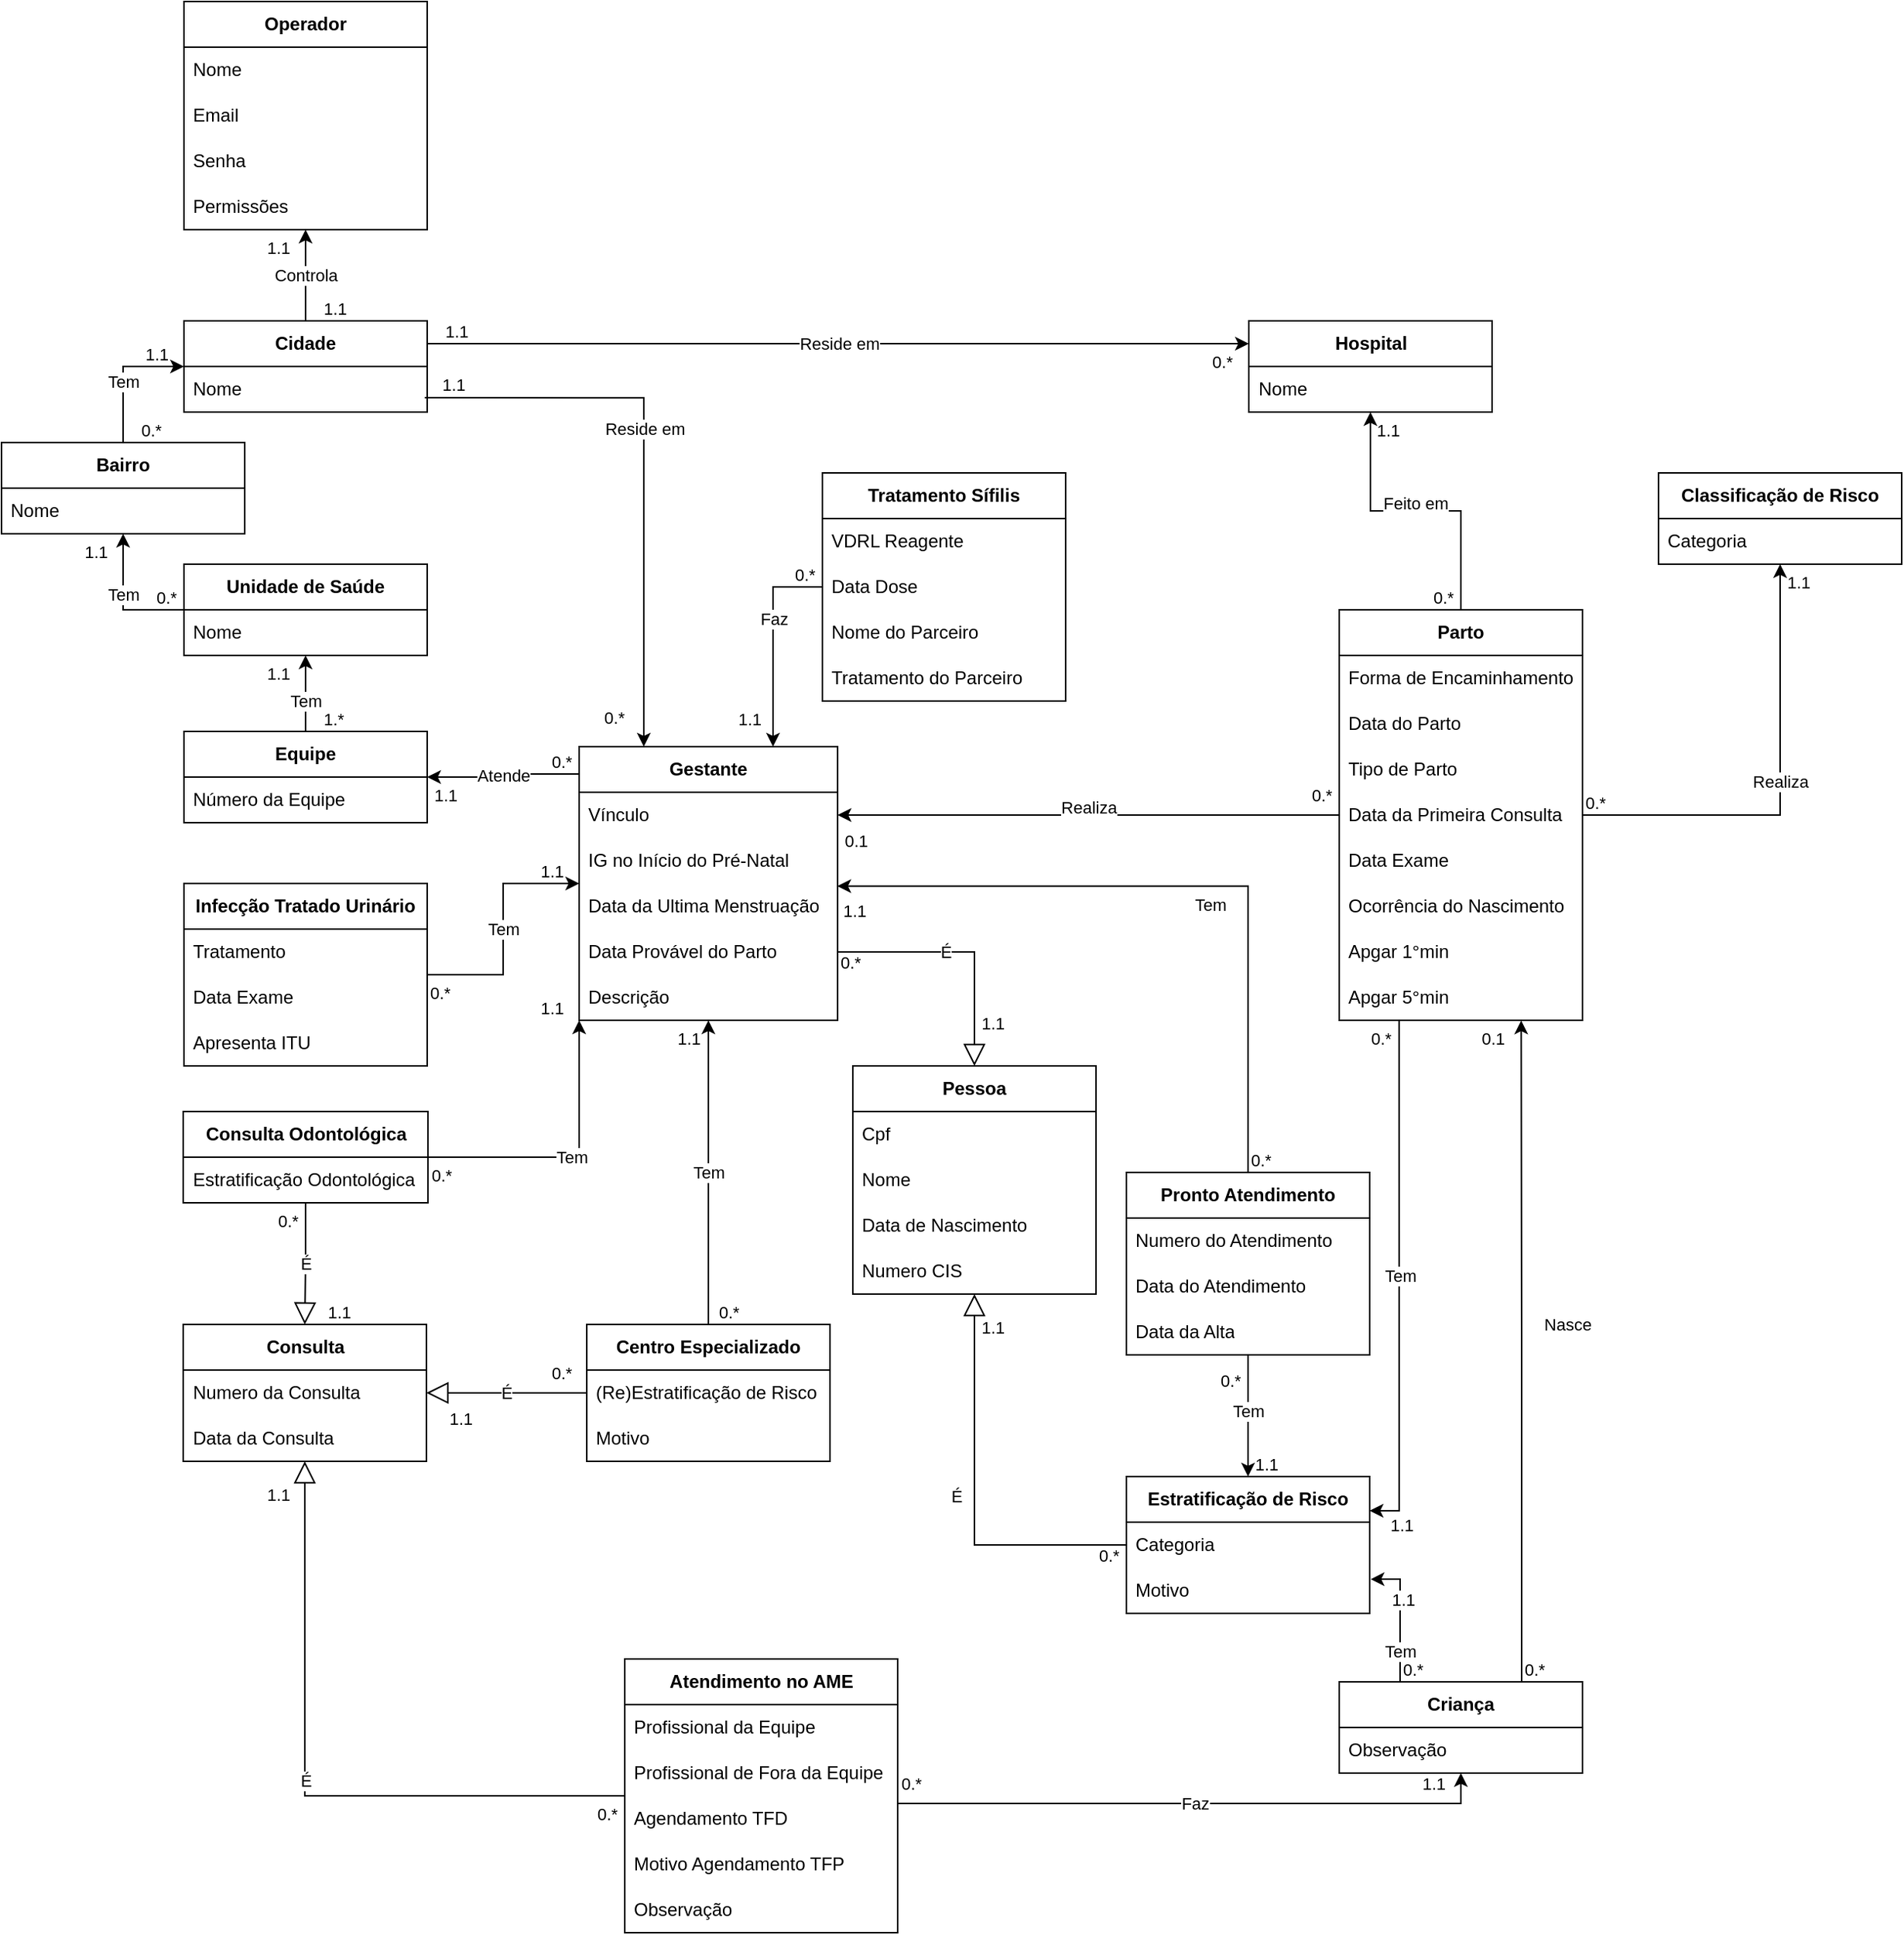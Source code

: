 <mxfile version="24.7.7">
  <diagram name="Page-1" id="a7904f86-f2b4-8e86-fa97-74104820619b">
    <mxGraphModel dx="1395" dy="624" grid="1" gridSize="10" guides="1" tooltips="1" connect="1" arrows="1" fold="1" page="1" pageScale="1" pageWidth="1100" pageHeight="850" background="none" math="0" shadow="0">
      <root>
        <mxCell id="0" />
        <mxCell id="1" parent="0" />
        <mxCell id="aXAF0FD7jm9cenvR7DQU-1" value="&lt;b&gt;Operador&lt;/b&gt;" style="swimlane;fontStyle=0;childLayout=stackLayout;horizontal=1;startSize=30;horizontalStack=0;resizeParent=1;resizeParentMax=0;resizeLast=0;collapsible=1;marginBottom=0;whiteSpace=wrap;html=1;" parent="1" vertex="1">
          <mxGeometry x="240" y="40" width="160" height="150" as="geometry" />
        </mxCell>
        <mxCell id="aXAF0FD7jm9cenvR7DQU-2" value="Nome" style="text;strokeColor=none;fillColor=none;align=left;verticalAlign=middle;spacingLeft=4;spacingRight=4;overflow=hidden;points=[[0,0.5],[1,0.5]];portConstraint=eastwest;rotatable=0;whiteSpace=wrap;html=1;" parent="aXAF0FD7jm9cenvR7DQU-1" vertex="1">
          <mxGeometry y="30" width="160" height="30" as="geometry" />
        </mxCell>
        <mxCell id="aXAF0FD7jm9cenvR7DQU-5" value="Email" style="text;strokeColor=none;fillColor=none;align=left;verticalAlign=middle;spacingLeft=4;spacingRight=4;overflow=hidden;points=[[0,0.5],[1,0.5]];portConstraint=eastwest;rotatable=0;whiteSpace=wrap;html=1;" parent="aXAF0FD7jm9cenvR7DQU-1" vertex="1">
          <mxGeometry y="60" width="160" height="30" as="geometry" />
        </mxCell>
        <mxCell id="aXAF0FD7jm9cenvR7DQU-3" value="Senha" style="text;strokeColor=none;fillColor=none;align=left;verticalAlign=middle;spacingLeft=4;spacingRight=4;overflow=hidden;points=[[0,0.5],[1,0.5]];portConstraint=eastwest;rotatable=0;whiteSpace=wrap;html=1;" parent="aXAF0FD7jm9cenvR7DQU-1" vertex="1">
          <mxGeometry y="90" width="160" height="30" as="geometry" />
        </mxCell>
        <mxCell id="aXAF0FD7jm9cenvR7DQU-4" value="Permissões" style="text;strokeColor=none;fillColor=none;align=left;verticalAlign=middle;spacingLeft=4;spacingRight=4;overflow=hidden;points=[[0,0.5],[1,0.5]];portConstraint=eastwest;rotatable=0;whiteSpace=wrap;html=1;" parent="aXAF0FD7jm9cenvR7DQU-1" vertex="1">
          <mxGeometry y="120" width="160" height="30" as="geometry" />
        </mxCell>
        <mxCell id="aXAF0FD7jm9cenvR7DQU-7" value="&lt;b&gt;Cidade&lt;br&gt;&lt;/b&gt;" style="swimlane;fontStyle=0;childLayout=stackLayout;horizontal=1;startSize=30;horizontalStack=0;resizeParent=1;resizeParentMax=0;resizeLast=0;collapsible=1;marginBottom=0;whiteSpace=wrap;html=1;" parent="1" vertex="1">
          <mxGeometry x="240" y="250" width="160" height="60" as="geometry" />
        </mxCell>
        <mxCell id="aXAF0FD7jm9cenvR7DQU-8" value="Nome" style="text;strokeColor=none;fillColor=none;align=left;verticalAlign=middle;spacingLeft=4;spacingRight=4;overflow=hidden;points=[[0,0.5],[1,0.5]];portConstraint=eastwest;rotatable=0;whiteSpace=wrap;html=1;" parent="aXAF0FD7jm9cenvR7DQU-7" vertex="1">
          <mxGeometry y="30" width="160" height="30" as="geometry" />
        </mxCell>
        <mxCell id="aXAF0FD7jm9cenvR7DQU-16" value="" style="endArrow=classic;html=1;rounded=0;" parent="1" source="aXAF0FD7jm9cenvR7DQU-7" target="aXAF0FD7jm9cenvR7DQU-1" edge="1">
          <mxGeometry relative="1" as="geometry">
            <mxPoint x="410" y="270" as="sourcePoint" />
            <mxPoint x="570" y="270" as="targetPoint" />
          </mxGeometry>
        </mxCell>
        <mxCell id="aXAF0FD7jm9cenvR7DQU-17" value="Controla" style="edgeLabel;resizable=0;html=1;;align=center;verticalAlign=middle;" parent="aXAF0FD7jm9cenvR7DQU-16" connectable="0" vertex="1">
          <mxGeometry relative="1" as="geometry" />
        </mxCell>
        <mxCell id="aXAF0FD7jm9cenvR7DQU-18" value="1.1" style="edgeLabel;resizable=0;html=1;;align=left;verticalAlign=bottom;" parent="aXAF0FD7jm9cenvR7DQU-16" connectable="0" vertex="1">
          <mxGeometry x="-1" relative="1" as="geometry">
            <mxPoint x="10" as="offset" />
          </mxGeometry>
        </mxCell>
        <mxCell id="aXAF0FD7jm9cenvR7DQU-19" value="1.1" style="edgeLabel;resizable=0;html=1;;align=right;verticalAlign=bottom;rotation=0;" parent="aXAF0FD7jm9cenvR7DQU-16" connectable="0" vertex="1">
          <mxGeometry x="1" relative="1" as="geometry">
            <mxPoint x="-10" y="20" as="offset" />
          </mxGeometry>
        </mxCell>
        <mxCell id="aXAF0FD7jm9cenvR7DQU-22" value="&lt;b&gt;Bairro&lt;/b&gt;" style="swimlane;fontStyle=0;childLayout=stackLayout;horizontal=1;startSize=30;horizontalStack=0;resizeParent=1;resizeParentMax=0;resizeLast=0;collapsible=1;marginBottom=0;whiteSpace=wrap;html=1;" parent="1" vertex="1">
          <mxGeometry x="120" y="330" width="160" height="60" as="geometry" />
        </mxCell>
        <mxCell id="aXAF0FD7jm9cenvR7DQU-23" value="Nome" style="text;strokeColor=none;fillColor=none;align=left;verticalAlign=middle;spacingLeft=4;spacingRight=4;overflow=hidden;points=[[0,0.5],[1,0.5]];portConstraint=eastwest;rotatable=0;whiteSpace=wrap;html=1;" parent="aXAF0FD7jm9cenvR7DQU-22" vertex="1">
          <mxGeometry y="30" width="160" height="30" as="geometry" />
        </mxCell>
        <mxCell id="aXAF0FD7jm9cenvR7DQU-26" value="" style="endArrow=classic;html=1;rounded=0;edgeStyle=orthogonalEdgeStyle;entryX=0;entryY=0.5;entryDx=0;entryDy=0;" parent="1" source="aXAF0FD7jm9cenvR7DQU-22" target="aXAF0FD7jm9cenvR7DQU-7" edge="1">
          <mxGeometry relative="1" as="geometry">
            <mxPoint x="100" y="270" as="sourcePoint" />
            <mxPoint x="100" y="210" as="targetPoint" />
          </mxGeometry>
        </mxCell>
        <mxCell id="aXAF0FD7jm9cenvR7DQU-27" value="Tem" style="edgeLabel;resizable=0;html=1;;align=center;verticalAlign=middle;" parent="aXAF0FD7jm9cenvR7DQU-26" connectable="0" vertex="1">
          <mxGeometry relative="1" as="geometry">
            <mxPoint y="5" as="offset" />
          </mxGeometry>
        </mxCell>
        <mxCell id="aXAF0FD7jm9cenvR7DQU-28" value="0.*" style="edgeLabel;resizable=0;html=1;;align=left;verticalAlign=bottom;" parent="aXAF0FD7jm9cenvR7DQU-26" connectable="0" vertex="1">
          <mxGeometry x="-1" relative="1" as="geometry">
            <mxPoint x="10" as="offset" />
          </mxGeometry>
        </mxCell>
        <mxCell id="aXAF0FD7jm9cenvR7DQU-29" value="1.1" style="edgeLabel;resizable=0;html=1;;align=right;verticalAlign=bottom;rotation=0;" parent="aXAF0FD7jm9cenvR7DQU-26" connectable="0" vertex="1">
          <mxGeometry x="1" relative="1" as="geometry">
            <mxPoint x="-10" as="offset" />
          </mxGeometry>
        </mxCell>
        <mxCell id="aXAF0FD7jm9cenvR7DQU-31" value="&lt;b&gt;Unidade de Saúde&lt;br&gt;&lt;/b&gt;" style="swimlane;fontStyle=0;childLayout=stackLayout;horizontal=1;startSize=30;horizontalStack=0;resizeParent=1;resizeParentMax=0;resizeLast=0;collapsible=1;marginBottom=0;whiteSpace=wrap;html=1;" parent="1" vertex="1">
          <mxGeometry x="240" y="410" width="160" height="60" as="geometry" />
        </mxCell>
        <mxCell id="aXAF0FD7jm9cenvR7DQU-32" value="Nome" style="text;strokeColor=none;fillColor=none;align=left;verticalAlign=middle;spacingLeft=4;spacingRight=4;overflow=hidden;points=[[0,0.5],[1,0.5]];portConstraint=eastwest;rotatable=0;whiteSpace=wrap;html=1;" parent="aXAF0FD7jm9cenvR7DQU-31" vertex="1">
          <mxGeometry y="30" width="160" height="30" as="geometry" />
        </mxCell>
        <mxCell id="aXAF0FD7jm9cenvR7DQU-39" value="" style="endArrow=classic;html=1;rounded=0;edgeStyle=orthogonalEdgeStyle;exitX=0;exitY=0.5;exitDx=0;exitDy=0;" parent="1" source="aXAF0FD7jm9cenvR7DQU-31" target="aXAF0FD7jm9cenvR7DQU-22" edge="1">
          <mxGeometry relative="1" as="geometry">
            <mxPoint x="210" y="340" as="sourcePoint" />
            <mxPoint x="250" y="290" as="targetPoint" />
          </mxGeometry>
        </mxCell>
        <mxCell id="aXAF0FD7jm9cenvR7DQU-40" value="Tem" style="edgeLabel;resizable=0;html=1;;align=center;verticalAlign=middle;" parent="aXAF0FD7jm9cenvR7DQU-39" connectable="0" vertex="1">
          <mxGeometry relative="1" as="geometry">
            <mxPoint y="-5" as="offset" />
          </mxGeometry>
        </mxCell>
        <mxCell id="aXAF0FD7jm9cenvR7DQU-41" value="0.*" style="edgeLabel;resizable=0;html=1;;align=left;verticalAlign=bottom;" parent="aXAF0FD7jm9cenvR7DQU-39" connectable="0" vertex="1">
          <mxGeometry x="-1" relative="1" as="geometry">
            <mxPoint x="-20" as="offset" />
          </mxGeometry>
        </mxCell>
        <mxCell id="aXAF0FD7jm9cenvR7DQU-42" value="1.1" style="edgeLabel;resizable=0;html=1;;align=right;verticalAlign=bottom;rotation=0;" parent="aXAF0FD7jm9cenvR7DQU-39" connectable="0" vertex="1">
          <mxGeometry x="1" relative="1" as="geometry">
            <mxPoint x="-10" y="20" as="offset" />
          </mxGeometry>
        </mxCell>
        <mxCell id="aXAF0FD7jm9cenvR7DQU-48" value="&lt;div&gt;&lt;b&gt;Equipe&lt;/b&gt;&lt;/div&gt;" style="swimlane;fontStyle=0;childLayout=stackLayout;horizontal=1;startSize=30;horizontalStack=0;resizeParent=1;resizeParentMax=0;resizeLast=0;collapsible=1;marginBottom=0;whiteSpace=wrap;html=1;" parent="1" vertex="1">
          <mxGeometry x="240" y="520" width="160" height="60" as="geometry" />
        </mxCell>
        <mxCell id="aXAF0FD7jm9cenvR7DQU-49" value="Número da Equipe" style="text;strokeColor=none;fillColor=none;align=left;verticalAlign=middle;spacingLeft=4;spacingRight=4;overflow=hidden;points=[[0,0.5],[1,0.5]];portConstraint=eastwest;rotatable=0;whiteSpace=wrap;html=1;" parent="aXAF0FD7jm9cenvR7DQU-48" vertex="1">
          <mxGeometry y="30" width="160" height="30" as="geometry" />
        </mxCell>
        <mxCell id="aXAF0FD7jm9cenvR7DQU-50" value="" style="endArrow=classic;html=1;rounded=0;edgeStyle=orthogonalEdgeStyle;" parent="1" source="aXAF0FD7jm9cenvR7DQU-48" target="aXAF0FD7jm9cenvR7DQU-31" edge="1">
          <mxGeometry relative="1" as="geometry">
            <mxPoint x="250" y="450" as="sourcePoint" />
            <mxPoint x="210" y="400" as="targetPoint" />
          </mxGeometry>
        </mxCell>
        <mxCell id="aXAF0FD7jm9cenvR7DQU-51" value="Tem" style="edgeLabel;resizable=0;html=1;;align=center;verticalAlign=middle;" parent="aXAF0FD7jm9cenvR7DQU-50" connectable="0" vertex="1">
          <mxGeometry relative="1" as="geometry">
            <mxPoint y="5" as="offset" />
          </mxGeometry>
        </mxCell>
        <mxCell id="aXAF0FD7jm9cenvR7DQU-52" value="1.*" style="edgeLabel;resizable=0;html=1;;align=left;verticalAlign=bottom;" parent="aXAF0FD7jm9cenvR7DQU-50" connectable="0" vertex="1">
          <mxGeometry x="-1" relative="1" as="geometry">
            <mxPoint x="10" as="offset" />
          </mxGeometry>
        </mxCell>
        <mxCell id="aXAF0FD7jm9cenvR7DQU-53" value="1.1" style="edgeLabel;resizable=0;html=1;;align=right;verticalAlign=bottom;rotation=0;" parent="aXAF0FD7jm9cenvR7DQU-50" connectable="0" vertex="1">
          <mxGeometry x="1" relative="1" as="geometry">
            <mxPoint x="-10" y="20" as="offset" />
          </mxGeometry>
        </mxCell>
        <mxCell id="aXAF0FD7jm9cenvR7DQU-55" value="&lt;b&gt;Hospital&lt;/b&gt;" style="swimlane;fontStyle=0;childLayout=stackLayout;horizontal=1;startSize=30;horizontalStack=0;resizeParent=1;resizeParentMax=0;resizeLast=0;collapsible=1;marginBottom=0;whiteSpace=wrap;html=1;" parent="1" vertex="1">
          <mxGeometry x="940.5" y="250" width="160" height="60" as="geometry" />
        </mxCell>
        <mxCell id="aXAF0FD7jm9cenvR7DQU-56" value="Nome" style="text;strokeColor=none;fillColor=none;align=left;verticalAlign=middle;spacingLeft=4;spacingRight=4;overflow=hidden;points=[[0,0.5],[1,0.5]];portConstraint=eastwest;rotatable=0;whiteSpace=wrap;html=1;" parent="aXAF0FD7jm9cenvR7DQU-55" vertex="1">
          <mxGeometry y="30" width="160" height="30" as="geometry" />
        </mxCell>
        <mxCell id="aXAF0FD7jm9cenvR7DQU-64" value="&lt;b&gt;Gestante&lt;br&gt;&lt;/b&gt;" style="swimlane;fontStyle=0;childLayout=stackLayout;horizontal=1;startSize=30;horizontalStack=0;resizeParent=1;resizeParentMax=0;resizeLast=0;collapsible=1;marginBottom=0;whiteSpace=wrap;html=1;" parent="1" vertex="1">
          <mxGeometry x="500" y="530" width="170" height="180" as="geometry" />
        </mxCell>
        <mxCell id="aXAF0FD7jm9cenvR7DQU-75" value="Vínculo" style="text;strokeColor=none;fillColor=none;align=left;verticalAlign=middle;spacingLeft=4;spacingRight=4;overflow=hidden;points=[[0,0.5],[1,0.5]];portConstraint=eastwest;rotatable=0;whiteSpace=wrap;html=1;" parent="aXAF0FD7jm9cenvR7DQU-64" vertex="1">
          <mxGeometry y="30" width="170" height="30" as="geometry" />
        </mxCell>
        <mxCell id="aXAF0FD7jm9cenvR7DQU-76" value="IG no Início do Pré-Natal" style="text;strokeColor=none;fillColor=none;align=left;verticalAlign=middle;spacingLeft=4;spacingRight=4;overflow=hidden;points=[[0,0.5],[1,0.5]];portConstraint=eastwest;rotatable=0;whiteSpace=wrap;html=1;" parent="aXAF0FD7jm9cenvR7DQU-64" vertex="1">
          <mxGeometry y="60" width="170" height="30" as="geometry" />
        </mxCell>
        <mxCell id="aXAF0FD7jm9cenvR7DQU-77" value="Data da Ultima Menstruação" style="text;strokeColor=none;fillColor=none;align=left;verticalAlign=middle;spacingLeft=4;spacingRight=4;overflow=hidden;points=[[0,0.5],[1,0.5]];portConstraint=eastwest;rotatable=0;whiteSpace=wrap;html=1;" parent="aXAF0FD7jm9cenvR7DQU-64" vertex="1">
          <mxGeometry y="90" width="170" height="30" as="geometry" />
        </mxCell>
        <mxCell id="aXAF0FD7jm9cenvR7DQU-78" value="Data Provável do Parto" style="text;strokeColor=none;fillColor=none;align=left;verticalAlign=middle;spacingLeft=4;spacingRight=4;overflow=hidden;points=[[0,0.5],[1,0.5]];portConstraint=eastwest;rotatable=0;whiteSpace=wrap;html=1;" parent="aXAF0FD7jm9cenvR7DQU-64" vertex="1">
          <mxGeometry y="120" width="170" height="30" as="geometry" />
        </mxCell>
        <mxCell id="aXAF0FD7jm9cenvR7DQU-80" value="Descrição" style="text;strokeColor=none;fillColor=none;align=left;verticalAlign=middle;spacingLeft=4;spacingRight=4;overflow=hidden;points=[[0,0.5],[1,0.5]];portConstraint=eastwest;rotatable=0;whiteSpace=wrap;html=1;" parent="aXAF0FD7jm9cenvR7DQU-64" vertex="1">
          <mxGeometry y="150" width="170" height="30" as="geometry" />
        </mxCell>
        <mxCell id="aXAF0FD7jm9cenvR7DQU-82" value="" style="endArrow=classic;html=1;rounded=0;edgeStyle=orthogonalEdgeStyle;exitX=0.001;exitY=0.1;exitDx=0;exitDy=0;exitPerimeter=0;" parent="1" source="aXAF0FD7jm9cenvR7DQU-64" target="aXAF0FD7jm9cenvR7DQU-48" edge="1">
          <mxGeometry relative="1" as="geometry">
            <mxPoint x="570.0" y="810" as="sourcePoint" />
            <mxPoint x="570.0" y="750" as="targetPoint" />
          </mxGeometry>
        </mxCell>
        <mxCell id="aXAF0FD7jm9cenvR7DQU-83" value="Atende" style="edgeLabel;resizable=0;html=1;;align=center;verticalAlign=middle;" parent="aXAF0FD7jm9cenvR7DQU-82" connectable="0" vertex="1">
          <mxGeometry relative="1" as="geometry" />
        </mxCell>
        <mxCell id="aXAF0FD7jm9cenvR7DQU-84" value="0.*" style="edgeLabel;resizable=0;html=1;;align=left;verticalAlign=bottom;" parent="aXAF0FD7jm9cenvR7DQU-82" connectable="0" vertex="1">
          <mxGeometry x="-1" relative="1" as="geometry">
            <mxPoint x="-20" as="offset" />
          </mxGeometry>
        </mxCell>
        <mxCell id="aXAF0FD7jm9cenvR7DQU-85" value="1.1" style="edgeLabel;resizable=0;html=1;;align=right;verticalAlign=bottom;rotation=0;" parent="aXAF0FD7jm9cenvR7DQU-82" connectable="0" vertex="1">
          <mxGeometry x="1" relative="1" as="geometry">
            <mxPoint x="20" y="20" as="offset" />
          </mxGeometry>
        </mxCell>
        <mxCell id="aXAF0FD7jm9cenvR7DQU-95" value="&lt;b&gt;Consulta Odontológica&lt;/b&gt;" style="swimlane;fontStyle=0;childLayout=stackLayout;horizontal=1;startSize=30;horizontalStack=0;resizeParent=1;resizeParentMax=0;resizeLast=0;collapsible=1;marginBottom=0;whiteSpace=wrap;html=1;" parent="1" vertex="1">
          <mxGeometry x="239.5" y="770" width="161" height="60" as="geometry" />
        </mxCell>
        <mxCell id="aXAF0FD7jm9cenvR7DQU-96" value="Estratificação Odontológica" style="text;strokeColor=none;fillColor=none;align=left;verticalAlign=middle;spacingLeft=4;spacingRight=4;overflow=hidden;points=[[0,0.5],[1,0.5]];portConstraint=eastwest;rotatable=0;whiteSpace=wrap;html=1;" parent="aXAF0FD7jm9cenvR7DQU-95" vertex="1">
          <mxGeometry y="30" width="161" height="30" as="geometry" />
        </mxCell>
        <mxCell id="aXAF0FD7jm9cenvR7DQU-98" value="&lt;b&gt;Infecção Tratado Urinário&lt;br&gt;&lt;/b&gt;" style="swimlane;fontStyle=0;childLayout=stackLayout;horizontal=1;startSize=30;horizontalStack=0;resizeParent=1;resizeParentMax=0;resizeLast=0;collapsible=1;marginBottom=0;whiteSpace=wrap;html=1;" parent="1" vertex="1">
          <mxGeometry x="240" y="620" width="160" height="120" as="geometry" />
        </mxCell>
        <mxCell id="aXAF0FD7jm9cenvR7DQU-99" value="Tratamento" style="text;strokeColor=none;fillColor=none;align=left;verticalAlign=middle;spacingLeft=4;spacingRight=4;overflow=hidden;points=[[0,0.5],[1,0.5]];portConstraint=eastwest;rotatable=0;whiteSpace=wrap;html=1;" parent="aXAF0FD7jm9cenvR7DQU-98" vertex="1">
          <mxGeometry y="30" width="160" height="30" as="geometry" />
        </mxCell>
        <mxCell id="aXAF0FD7jm9cenvR7DQU-100" value="Data Exame" style="text;strokeColor=none;fillColor=none;align=left;verticalAlign=middle;spacingLeft=4;spacingRight=4;overflow=hidden;points=[[0,0.5],[1,0.5]];portConstraint=eastwest;rotatable=0;whiteSpace=wrap;html=1;" parent="aXAF0FD7jm9cenvR7DQU-98" vertex="1">
          <mxGeometry y="60" width="160" height="30" as="geometry" />
        </mxCell>
        <mxCell id="aXAF0FD7jm9cenvR7DQU-101" value="Apresenta ITU" style="text;strokeColor=none;fillColor=none;align=left;verticalAlign=middle;spacingLeft=4;spacingRight=4;overflow=hidden;points=[[0,0.5],[1,0.5]];portConstraint=eastwest;rotatable=0;whiteSpace=wrap;html=1;" parent="aXAF0FD7jm9cenvR7DQU-98" vertex="1">
          <mxGeometry y="90" width="160" height="30" as="geometry" />
        </mxCell>
        <mxCell id="aXAF0FD7jm9cenvR7DQU-103" value="&lt;b&gt;Centro Especializado&lt;br&gt;&lt;/b&gt;" style="swimlane;fontStyle=0;childLayout=stackLayout;horizontal=1;startSize=30;horizontalStack=0;resizeParent=1;resizeParentMax=0;resizeLast=0;collapsible=1;marginBottom=0;whiteSpace=wrap;html=1;" parent="1" vertex="1">
          <mxGeometry x="505" y="910" width="160" height="90" as="geometry" />
        </mxCell>
        <mxCell id="aXAF0FD7jm9cenvR7DQU-104" value="(Re)Estratificação de Risco" style="text;strokeColor=none;fillColor=none;align=left;verticalAlign=middle;spacingLeft=4;spacingRight=4;overflow=hidden;points=[[0,0.5],[1,0.5]];portConstraint=eastwest;rotatable=0;whiteSpace=wrap;html=1;" parent="aXAF0FD7jm9cenvR7DQU-103" vertex="1">
          <mxGeometry y="30" width="160" height="30" as="geometry" />
        </mxCell>
        <mxCell id="aXAF0FD7jm9cenvR7DQU-105" value="Motivo" style="text;strokeColor=none;fillColor=none;align=left;verticalAlign=middle;spacingLeft=4;spacingRight=4;overflow=hidden;points=[[0,0.5],[1,0.5]];portConstraint=eastwest;rotatable=0;whiteSpace=wrap;html=1;" parent="aXAF0FD7jm9cenvR7DQU-103" vertex="1">
          <mxGeometry y="60" width="160" height="30" as="geometry" />
        </mxCell>
        <mxCell id="aXAF0FD7jm9cenvR7DQU-107" value="&lt;b&gt;Consulta&lt;br&gt;&lt;/b&gt;" style="swimlane;fontStyle=0;childLayout=stackLayout;horizontal=1;startSize=30;horizontalStack=0;resizeParent=1;resizeParentMax=0;resizeLast=0;collapsible=1;marginBottom=0;whiteSpace=wrap;html=1;" parent="1" vertex="1">
          <mxGeometry x="239.5" y="910" width="160" height="90" as="geometry" />
        </mxCell>
        <mxCell id="aXAF0FD7jm9cenvR7DQU-108" value="Numero da Consulta" style="text;strokeColor=none;fillColor=none;align=left;verticalAlign=middle;spacingLeft=4;spacingRight=4;overflow=hidden;points=[[0,0.5],[1,0.5]];portConstraint=eastwest;rotatable=0;whiteSpace=wrap;html=1;" parent="aXAF0FD7jm9cenvR7DQU-107" vertex="1">
          <mxGeometry y="30" width="160" height="30" as="geometry" />
        </mxCell>
        <mxCell id="aXAF0FD7jm9cenvR7DQU-109" value="Data da Consulta" style="text;strokeColor=none;fillColor=none;align=left;verticalAlign=middle;spacingLeft=4;spacingRight=4;overflow=hidden;points=[[0,0.5],[1,0.5]];portConstraint=eastwest;rotatable=0;whiteSpace=wrap;html=1;" parent="aXAF0FD7jm9cenvR7DQU-107" vertex="1">
          <mxGeometry y="60" width="160" height="30" as="geometry" />
        </mxCell>
        <mxCell id="aXAF0FD7jm9cenvR7DQU-110" value="&lt;b&gt;Atendimento no AME&lt;br&gt;&lt;/b&gt;" style="swimlane;fontStyle=0;childLayout=stackLayout;horizontal=1;startSize=30;horizontalStack=0;resizeParent=1;resizeParentMax=0;resizeLast=0;collapsible=1;marginBottom=0;whiteSpace=wrap;html=1;" parent="1" vertex="1">
          <mxGeometry x="530" y="1130" width="179.5" height="180" as="geometry" />
        </mxCell>
        <mxCell id="aXAF0FD7jm9cenvR7DQU-111" value="Profissional da Equipe" style="text;strokeColor=none;fillColor=none;align=left;verticalAlign=middle;spacingLeft=4;spacingRight=4;overflow=hidden;points=[[0,0.5],[1,0.5]];portConstraint=eastwest;rotatable=0;whiteSpace=wrap;html=1;" parent="aXAF0FD7jm9cenvR7DQU-110" vertex="1">
          <mxGeometry y="30" width="179.5" height="30" as="geometry" />
        </mxCell>
        <mxCell id="aXAF0FD7jm9cenvR7DQU-112" value="Profissional de Fora da Equipe" style="text;strokeColor=none;fillColor=none;align=left;verticalAlign=middle;spacingLeft=4;spacingRight=4;overflow=hidden;points=[[0,0.5],[1,0.5]];portConstraint=eastwest;rotatable=0;whiteSpace=wrap;html=1;" parent="aXAF0FD7jm9cenvR7DQU-110" vertex="1">
          <mxGeometry y="60" width="179.5" height="30" as="geometry" />
        </mxCell>
        <mxCell id="aXAF0FD7jm9cenvR7DQU-113" value="Agendamento TFD" style="text;strokeColor=none;fillColor=none;align=left;verticalAlign=middle;spacingLeft=4;spacingRight=4;overflow=hidden;points=[[0,0.5],[1,0.5]];portConstraint=eastwest;rotatable=0;whiteSpace=wrap;html=1;" parent="aXAF0FD7jm9cenvR7DQU-110" vertex="1">
          <mxGeometry y="90" width="179.5" height="30" as="geometry" />
        </mxCell>
        <mxCell id="aXAF0FD7jm9cenvR7DQU-115" value="Motivo Agendamento TFP" style="text;strokeColor=none;fillColor=none;align=left;verticalAlign=middle;spacingLeft=4;spacingRight=4;overflow=hidden;points=[[0,0.5],[1,0.5]];portConstraint=eastwest;rotatable=0;whiteSpace=wrap;html=1;" parent="aXAF0FD7jm9cenvR7DQU-110" vertex="1">
          <mxGeometry y="120" width="179.5" height="30" as="geometry" />
        </mxCell>
        <mxCell id="aXAF0FD7jm9cenvR7DQU-116" value="Observação" style="text;strokeColor=none;fillColor=none;align=left;verticalAlign=middle;spacingLeft=4;spacingRight=4;overflow=hidden;points=[[0,0.5],[1,0.5]];portConstraint=eastwest;rotatable=0;whiteSpace=wrap;html=1;" parent="aXAF0FD7jm9cenvR7DQU-110" vertex="1">
          <mxGeometry y="150" width="179.5" height="30" as="geometry" />
        </mxCell>
        <mxCell id="aXAF0FD7jm9cenvR7DQU-117" value="&lt;b&gt;Estratificação de Risco&lt;br&gt;&lt;/b&gt;" style="swimlane;fontStyle=0;childLayout=stackLayout;horizontal=1;startSize=30;horizontalStack=0;resizeParent=1;resizeParentMax=0;resizeLast=0;collapsible=1;marginBottom=0;whiteSpace=wrap;html=1;" parent="1" vertex="1">
          <mxGeometry x="860" y="1010" width="160" height="90" as="geometry" />
        </mxCell>
        <mxCell id="aXAF0FD7jm9cenvR7DQU-118" value="Categoria" style="text;strokeColor=none;fillColor=none;align=left;verticalAlign=middle;spacingLeft=4;spacingRight=4;overflow=hidden;points=[[0,0.5],[1,0.5]];portConstraint=eastwest;rotatable=0;whiteSpace=wrap;html=1;" parent="aXAF0FD7jm9cenvR7DQU-117" vertex="1">
          <mxGeometry y="30" width="160" height="30" as="geometry" />
        </mxCell>
        <mxCell id="aXAF0FD7jm9cenvR7DQU-119" value="Motivo" style="text;strokeColor=none;fillColor=none;align=left;verticalAlign=middle;spacingLeft=4;spacingRight=4;overflow=hidden;points=[[0,0.5],[1,0.5]];portConstraint=eastwest;rotatable=0;whiteSpace=wrap;html=1;" parent="aXAF0FD7jm9cenvR7DQU-117" vertex="1">
          <mxGeometry y="60" width="160" height="30" as="geometry" />
        </mxCell>
        <mxCell id="aXAF0FD7jm9cenvR7DQU-120" value="&lt;b&gt;Criança&lt;br&gt;&lt;/b&gt;" style="swimlane;fontStyle=0;childLayout=stackLayout;horizontal=1;startSize=30;horizontalStack=0;resizeParent=1;resizeParentMax=0;resizeLast=0;collapsible=1;marginBottom=0;whiteSpace=wrap;html=1;" parent="1" vertex="1">
          <mxGeometry x="1000" y="1145" width="160" height="60" as="geometry" />
        </mxCell>
        <mxCell id="aXAF0FD7jm9cenvR7DQU-124" value="Observação" style="text;strokeColor=none;fillColor=none;align=left;verticalAlign=middle;spacingLeft=4;spacingRight=4;overflow=hidden;points=[[0,0.5],[1,0.5]];portConstraint=eastwest;rotatable=0;whiteSpace=wrap;html=1;" parent="aXAF0FD7jm9cenvR7DQU-120" vertex="1">
          <mxGeometry y="30" width="160" height="30" as="geometry" />
        </mxCell>
        <mxCell id="aXAF0FD7jm9cenvR7DQU-126" value="&lt;b&gt;Pronto Atendimento&lt;br&gt;&lt;/b&gt;" style="swimlane;fontStyle=0;childLayout=stackLayout;horizontal=1;startSize=30;horizontalStack=0;resizeParent=1;resizeParentMax=0;resizeLast=0;collapsible=1;marginBottom=0;whiteSpace=wrap;html=1;" parent="1" vertex="1">
          <mxGeometry x="860" y="810" width="160" height="120" as="geometry" />
        </mxCell>
        <mxCell id="aXAF0FD7jm9cenvR7DQU-127" value="Numero do Atendimento" style="text;strokeColor=none;fillColor=none;align=left;verticalAlign=middle;spacingLeft=4;spacingRight=4;overflow=hidden;points=[[0,0.5],[1,0.5]];portConstraint=eastwest;rotatable=0;whiteSpace=wrap;html=1;" parent="aXAF0FD7jm9cenvR7DQU-126" vertex="1">
          <mxGeometry y="30" width="160" height="30" as="geometry" />
        </mxCell>
        <mxCell id="aXAF0FD7jm9cenvR7DQU-129" value="Data do Atendimento" style="text;strokeColor=none;fillColor=none;align=left;verticalAlign=middle;spacingLeft=4;spacingRight=4;overflow=hidden;points=[[0,0.5],[1,0.5]];portConstraint=eastwest;rotatable=0;whiteSpace=wrap;html=1;" parent="aXAF0FD7jm9cenvR7DQU-126" vertex="1">
          <mxGeometry y="60" width="160" height="30" as="geometry" />
        </mxCell>
        <mxCell id="aXAF0FD7jm9cenvR7DQU-130" value="&lt;div&gt;Data da Alta&lt;/div&gt;" style="text;strokeColor=none;fillColor=none;align=left;verticalAlign=middle;spacingLeft=4;spacingRight=4;overflow=hidden;points=[[0,0.5],[1,0.5]];portConstraint=eastwest;rotatable=0;whiteSpace=wrap;html=1;" parent="aXAF0FD7jm9cenvR7DQU-126" vertex="1">
          <mxGeometry y="90" width="160" height="30" as="geometry" />
        </mxCell>
        <mxCell id="aXAF0FD7jm9cenvR7DQU-131" value="&lt;b&gt;Parto&lt;br&gt;&lt;/b&gt;" style="swimlane;fontStyle=0;childLayout=stackLayout;horizontal=1;startSize=30;horizontalStack=0;resizeParent=1;resizeParentMax=0;resizeLast=0;collapsible=1;marginBottom=0;whiteSpace=wrap;html=1;" parent="1" vertex="1">
          <mxGeometry x="1000" y="440" width="160" height="270" as="geometry" />
        </mxCell>
        <mxCell id="aXAF0FD7jm9cenvR7DQU-132" value="Forma de Encaminhamento" style="text;strokeColor=none;fillColor=none;align=left;verticalAlign=middle;spacingLeft=4;spacingRight=4;overflow=hidden;points=[[0,0.5],[1,0.5]];portConstraint=eastwest;rotatable=0;whiteSpace=wrap;html=1;" parent="aXAF0FD7jm9cenvR7DQU-131" vertex="1">
          <mxGeometry y="30" width="160" height="30" as="geometry" />
        </mxCell>
        <mxCell id="aXAF0FD7jm9cenvR7DQU-133" value="Data do Parto" style="text;strokeColor=none;fillColor=none;align=left;verticalAlign=middle;spacingLeft=4;spacingRight=4;overflow=hidden;points=[[0,0.5],[1,0.5]];portConstraint=eastwest;rotatable=0;whiteSpace=wrap;html=1;" parent="aXAF0FD7jm9cenvR7DQU-131" vertex="1">
          <mxGeometry y="60" width="160" height="30" as="geometry" />
        </mxCell>
        <mxCell id="aXAF0FD7jm9cenvR7DQU-135" value="Tipo de Parto" style="text;strokeColor=none;fillColor=none;align=left;verticalAlign=middle;spacingLeft=4;spacingRight=4;overflow=hidden;points=[[0,0.5],[1,0.5]];portConstraint=eastwest;rotatable=0;whiteSpace=wrap;html=1;" parent="aXAF0FD7jm9cenvR7DQU-131" vertex="1">
          <mxGeometry y="90" width="160" height="30" as="geometry" />
        </mxCell>
        <mxCell id="aXAF0FD7jm9cenvR7DQU-136" value="Data da Primeira Consulta" style="text;strokeColor=none;fillColor=none;align=left;verticalAlign=middle;spacingLeft=4;spacingRight=4;overflow=hidden;points=[[0,0.5],[1,0.5]];portConstraint=eastwest;rotatable=0;whiteSpace=wrap;html=1;" parent="aXAF0FD7jm9cenvR7DQU-131" vertex="1">
          <mxGeometry y="120" width="160" height="30" as="geometry" />
        </mxCell>
        <mxCell id="aXAF0FD7jm9cenvR7DQU-137" value="Data Exame" style="text;strokeColor=none;fillColor=none;align=left;verticalAlign=middle;spacingLeft=4;spacingRight=4;overflow=hidden;points=[[0,0.5],[1,0.5]];portConstraint=eastwest;rotatable=0;whiteSpace=wrap;html=1;" parent="aXAF0FD7jm9cenvR7DQU-131" vertex="1">
          <mxGeometry y="150" width="160" height="30" as="geometry" />
        </mxCell>
        <mxCell id="aXAF0FD7jm9cenvR7DQU-139" value="Ocorrência do Nascimento" style="text;strokeColor=none;fillColor=none;align=left;verticalAlign=middle;spacingLeft=4;spacingRight=4;overflow=hidden;points=[[0,0.5],[1,0.5]];portConstraint=eastwest;rotatable=0;whiteSpace=wrap;html=1;" parent="aXAF0FD7jm9cenvR7DQU-131" vertex="1">
          <mxGeometry y="180" width="160" height="30" as="geometry" />
        </mxCell>
        <mxCell id="aXAF0FD7jm9cenvR7DQU-140" value="Apgar 1°min" style="text;strokeColor=none;fillColor=none;align=left;verticalAlign=middle;spacingLeft=4;spacingRight=4;overflow=hidden;points=[[0,0.5],[1,0.5]];portConstraint=eastwest;rotatable=0;whiteSpace=wrap;html=1;" parent="aXAF0FD7jm9cenvR7DQU-131" vertex="1">
          <mxGeometry y="210" width="160" height="30" as="geometry" />
        </mxCell>
        <mxCell id="aXAF0FD7jm9cenvR7DQU-141" value="Apgar 5°min" style="text;strokeColor=none;fillColor=none;align=left;verticalAlign=middle;spacingLeft=4;spacingRight=4;overflow=hidden;points=[[0,0.5],[1,0.5]];portConstraint=eastwest;rotatable=0;whiteSpace=wrap;html=1;" parent="aXAF0FD7jm9cenvR7DQU-131" vertex="1">
          <mxGeometry y="240" width="160" height="30" as="geometry" />
        </mxCell>
        <mxCell id="aXAF0FD7jm9cenvR7DQU-142" value="&lt;b&gt;Tratamento Sífilis&lt;br&gt;&lt;/b&gt;" style="swimlane;fontStyle=0;childLayout=stackLayout;horizontal=1;startSize=30;horizontalStack=0;resizeParent=1;resizeParentMax=0;resizeLast=0;collapsible=1;marginBottom=0;whiteSpace=wrap;html=1;" parent="1" vertex="1">
          <mxGeometry x="660" y="350" width="160" height="150" as="geometry" />
        </mxCell>
        <mxCell id="aXAF0FD7jm9cenvR7DQU-143" value="VDRL Reagente" style="text;strokeColor=none;fillColor=none;align=left;verticalAlign=middle;spacingLeft=4;spacingRight=4;overflow=hidden;points=[[0,0.5],[1,0.5]];portConstraint=eastwest;rotatable=0;whiteSpace=wrap;html=1;" parent="aXAF0FD7jm9cenvR7DQU-142" vertex="1">
          <mxGeometry y="30" width="160" height="30" as="geometry" />
        </mxCell>
        <mxCell id="aXAF0FD7jm9cenvR7DQU-144" value="Data Dose" style="text;strokeColor=none;fillColor=none;align=left;verticalAlign=middle;spacingLeft=4;spacingRight=4;overflow=hidden;points=[[0,0.5],[1,0.5]];portConstraint=eastwest;rotatable=0;whiteSpace=wrap;html=1;" parent="aXAF0FD7jm9cenvR7DQU-142" vertex="1">
          <mxGeometry y="60" width="160" height="30" as="geometry" />
        </mxCell>
        <mxCell id="aXAF0FD7jm9cenvR7DQU-149" value="Nome do Parceiro" style="text;strokeColor=none;fillColor=none;align=left;verticalAlign=middle;spacingLeft=4;spacingRight=4;overflow=hidden;points=[[0,0.5],[1,0.5]];portConstraint=eastwest;rotatable=0;whiteSpace=wrap;html=1;" parent="aXAF0FD7jm9cenvR7DQU-142" vertex="1">
          <mxGeometry y="90" width="160" height="30" as="geometry" />
        </mxCell>
        <mxCell id="aXAF0FD7jm9cenvR7DQU-150" value="Tratamento do Parceiro" style="text;strokeColor=none;fillColor=none;align=left;verticalAlign=middle;spacingLeft=4;spacingRight=4;overflow=hidden;points=[[0,0.5],[1,0.5]];portConstraint=eastwest;rotatable=0;whiteSpace=wrap;html=1;" parent="aXAF0FD7jm9cenvR7DQU-142" vertex="1">
          <mxGeometry y="120" width="160" height="30" as="geometry" />
        </mxCell>
        <mxCell id="aXAF0FD7jm9cenvR7DQU-151" value="&lt;b&gt;Classificação de Risco&lt;br&gt;&lt;/b&gt;" style="swimlane;fontStyle=0;childLayout=stackLayout;horizontal=1;startSize=30;horizontalStack=0;resizeParent=1;resizeParentMax=0;resizeLast=0;collapsible=1;marginBottom=0;whiteSpace=wrap;html=1;" parent="1" vertex="1">
          <mxGeometry x="1210" y="350" width="160" height="60" as="geometry" />
        </mxCell>
        <mxCell id="aXAF0FD7jm9cenvR7DQU-155" value="Categoria" style="text;strokeColor=none;fillColor=none;align=left;verticalAlign=middle;spacingLeft=4;spacingRight=4;overflow=hidden;points=[[0,0.5],[1,0.5]];portConstraint=eastwest;rotatable=0;whiteSpace=wrap;html=1;" parent="aXAF0FD7jm9cenvR7DQU-151" vertex="1">
          <mxGeometry y="30" width="160" height="30" as="geometry" />
        </mxCell>
        <mxCell id="aXAF0FD7jm9cenvR7DQU-167" value="" style="endArrow=classic;html=1;rounded=0;entryX=0.25;entryY=0;entryDx=0;entryDy=0;edgeStyle=orthogonalEdgeStyle;exitX=0.99;exitY=0.685;exitDx=0;exitDy=0;exitPerimeter=0;" parent="1" source="aXAF0FD7jm9cenvR7DQU-8" target="aXAF0FD7jm9cenvR7DQU-64" edge="1">
          <mxGeometry relative="1" as="geometry">
            <mxPoint x="410" y="290" as="sourcePoint" />
            <mxPoint x="650" y="290" as="targetPoint" />
          </mxGeometry>
        </mxCell>
        <mxCell id="aXAF0FD7jm9cenvR7DQU-168" value="Reside em" style="edgeLabel;resizable=0;html=1;;align=center;verticalAlign=middle;" parent="aXAF0FD7jm9cenvR7DQU-167" connectable="0" vertex="1">
          <mxGeometry relative="1" as="geometry">
            <mxPoint y="-23" as="offset" />
          </mxGeometry>
        </mxCell>
        <mxCell id="aXAF0FD7jm9cenvR7DQU-169" value="1.1" style="edgeLabel;resizable=0;html=1;;align=left;verticalAlign=bottom;" parent="aXAF0FD7jm9cenvR7DQU-167" connectable="0" vertex="1">
          <mxGeometry x="-1" relative="1" as="geometry">
            <mxPoint x="10" as="offset" />
          </mxGeometry>
        </mxCell>
        <mxCell id="aXAF0FD7jm9cenvR7DQU-170" value="0.*" style="edgeLabel;resizable=0;html=1;;align=right;verticalAlign=bottom;rotation=0;" parent="aXAF0FD7jm9cenvR7DQU-167" connectable="0" vertex="1">
          <mxGeometry x="1" relative="1" as="geometry">
            <mxPoint x="-12" y="-10" as="offset" />
          </mxGeometry>
        </mxCell>
        <mxCell id="aXAF0FD7jm9cenvR7DQU-173" value="" style="endArrow=classic;html=1;rounded=0;entryX=0;entryY=0.25;entryDx=0;entryDy=0;edgeStyle=orthogonalEdgeStyle;exitX=1;exitY=0.25;exitDx=0;exitDy=0;" parent="1" source="aXAF0FD7jm9cenvR7DQU-7" target="aXAF0FD7jm9cenvR7DQU-55" edge="1">
          <mxGeometry relative="1" as="geometry">
            <mxPoint x="408" y="311" as="sourcePoint" />
            <mxPoint x="553" y="540" as="targetPoint" />
          </mxGeometry>
        </mxCell>
        <mxCell id="aXAF0FD7jm9cenvR7DQU-174" value="Reside em" style="edgeLabel;resizable=0;html=1;;align=center;verticalAlign=middle;" parent="aXAF0FD7jm9cenvR7DQU-173" connectable="0" vertex="1">
          <mxGeometry relative="1" as="geometry" />
        </mxCell>
        <mxCell id="aXAF0FD7jm9cenvR7DQU-175" value="1.1" style="edgeLabel;resizable=0;html=1;;align=left;verticalAlign=bottom;" parent="aXAF0FD7jm9cenvR7DQU-173" connectable="0" vertex="1">
          <mxGeometry x="-1" relative="1" as="geometry">
            <mxPoint x="10" as="offset" />
          </mxGeometry>
        </mxCell>
        <mxCell id="aXAF0FD7jm9cenvR7DQU-176" value="0.*" style="edgeLabel;resizable=0;html=1;;align=right;verticalAlign=bottom;rotation=0;" parent="aXAF0FD7jm9cenvR7DQU-173" connectable="0" vertex="1">
          <mxGeometry x="1" relative="1" as="geometry">
            <mxPoint x="-10" y="20" as="offset" />
          </mxGeometry>
        </mxCell>
        <mxCell id="aXAF0FD7jm9cenvR7DQU-178" value="" style="endArrow=classic;html=1;rounded=0;entryX=0.75;entryY=0;entryDx=0;entryDy=0;edgeStyle=orthogonalEdgeStyle;exitX=0;exitY=0.5;exitDx=0;exitDy=0;" parent="1" source="aXAF0FD7jm9cenvR7DQU-144" target="aXAF0FD7jm9cenvR7DQU-64" edge="1">
          <mxGeometry relative="1" as="geometry">
            <mxPoint x="408" y="311" as="sourcePoint" />
            <mxPoint x="553" y="540" as="targetPoint" />
            <Array as="points">
              <mxPoint x="627" y="425" />
            </Array>
          </mxGeometry>
        </mxCell>
        <mxCell id="aXAF0FD7jm9cenvR7DQU-179" value="Faz" style="edgeLabel;resizable=0;html=1;;align=center;verticalAlign=middle;" parent="aXAF0FD7jm9cenvR7DQU-178" connectable="0" vertex="1">
          <mxGeometry relative="1" as="geometry">
            <mxPoint y="-16" as="offset" />
          </mxGeometry>
        </mxCell>
        <mxCell id="aXAF0FD7jm9cenvR7DQU-180" value="0.*" style="edgeLabel;resizable=0;html=1;;align=left;verticalAlign=bottom;" parent="aXAF0FD7jm9cenvR7DQU-178" connectable="0" vertex="1">
          <mxGeometry x="-1" relative="1" as="geometry">
            <mxPoint x="-20" as="offset" />
          </mxGeometry>
        </mxCell>
        <mxCell id="aXAF0FD7jm9cenvR7DQU-181" value="1.1" style="edgeLabel;resizable=0;html=1;;align=right;verticalAlign=bottom;rotation=0;" parent="aXAF0FD7jm9cenvR7DQU-178" connectable="0" vertex="1">
          <mxGeometry x="1" relative="1" as="geometry">
            <mxPoint x="-7" y="-10" as="offset" />
          </mxGeometry>
        </mxCell>
        <mxCell id="aXAF0FD7jm9cenvR7DQU-187" value="" style="endArrow=classic;html=1;rounded=0;entryX=1;entryY=0.5;entryDx=0;entryDy=0;edgeStyle=orthogonalEdgeStyle;" parent="1" source="aXAF0FD7jm9cenvR7DQU-131" target="aXAF0FD7jm9cenvR7DQU-75" edge="1">
          <mxGeometry relative="1" as="geometry">
            <mxPoint x="720" y="566" as="sourcePoint" />
            <mxPoint x="670" y="575" as="targetPoint" />
          </mxGeometry>
        </mxCell>
        <mxCell id="aXAF0FD7jm9cenvR7DQU-188" value="Realiza" style="edgeLabel;resizable=0;html=1;;align=center;verticalAlign=middle;" parent="aXAF0FD7jm9cenvR7DQU-187" connectable="0" vertex="1">
          <mxGeometry relative="1" as="geometry">
            <mxPoint y="-5" as="offset" />
          </mxGeometry>
        </mxCell>
        <mxCell id="aXAF0FD7jm9cenvR7DQU-189" value="0.*" style="edgeLabel;resizable=0;html=1;;align=left;verticalAlign=bottom;" parent="aXAF0FD7jm9cenvR7DQU-187" connectable="0" vertex="1">
          <mxGeometry x="-1" relative="1" as="geometry">
            <mxPoint x="-20" y="-5" as="offset" />
          </mxGeometry>
        </mxCell>
        <mxCell id="aXAF0FD7jm9cenvR7DQU-190" value="0.1" style="edgeLabel;resizable=0;html=1;;align=right;verticalAlign=bottom;rotation=0;" parent="aXAF0FD7jm9cenvR7DQU-187" connectable="0" vertex="1">
          <mxGeometry x="1" relative="1" as="geometry">
            <mxPoint x="20" y="25" as="offset" />
          </mxGeometry>
        </mxCell>
        <mxCell id="aXAF0FD7jm9cenvR7DQU-193" value="" style="endArrow=classic;html=1;rounded=0;edgeStyle=orthogonalEdgeStyle;" parent="1" source="aXAF0FD7jm9cenvR7DQU-136" target="aXAF0FD7jm9cenvR7DQU-151" edge="1">
          <mxGeometry relative="1" as="geometry">
            <mxPoint x="860" y="615" as="sourcePoint" />
            <mxPoint x="680" y="615" as="targetPoint" />
          </mxGeometry>
        </mxCell>
        <mxCell id="aXAF0FD7jm9cenvR7DQU-194" value="Realiza" style="edgeLabel;resizable=0;html=1;;align=center;verticalAlign=middle;" parent="aXAF0FD7jm9cenvR7DQU-193" connectable="0" vertex="1">
          <mxGeometry relative="1" as="geometry">
            <mxPoint y="-5" as="offset" />
          </mxGeometry>
        </mxCell>
        <mxCell id="aXAF0FD7jm9cenvR7DQU-195" value="0.*" style="edgeLabel;resizable=0;html=1;;align=left;verticalAlign=bottom;" parent="aXAF0FD7jm9cenvR7DQU-193" connectable="0" vertex="1">
          <mxGeometry x="-1" relative="1" as="geometry">
            <mxPoint as="offset" />
          </mxGeometry>
        </mxCell>
        <mxCell id="aXAF0FD7jm9cenvR7DQU-196" value="1.1" style="edgeLabel;resizable=0;html=1;;align=right;verticalAlign=bottom;rotation=0;" parent="aXAF0FD7jm9cenvR7DQU-193" connectable="0" vertex="1">
          <mxGeometry x="1" relative="1" as="geometry">
            <mxPoint x="20" y="20" as="offset" />
          </mxGeometry>
        </mxCell>
        <mxCell id="aXAF0FD7jm9cenvR7DQU-198" value="" style="endArrow=classic;html=1;rounded=0;entryX=0.999;entryY=0.057;entryDx=0;entryDy=0;edgeStyle=orthogonalEdgeStyle;entryPerimeter=0;" parent="1" source="aXAF0FD7jm9cenvR7DQU-126" target="aXAF0FD7jm9cenvR7DQU-77" edge="1">
          <mxGeometry relative="1" as="geometry">
            <mxPoint x="860" y="790" as="sourcePoint" />
            <mxPoint x="680" y="790" as="targetPoint" />
          </mxGeometry>
        </mxCell>
        <mxCell id="aXAF0FD7jm9cenvR7DQU-199" value="Tem" style="edgeLabel;resizable=0;html=1;;align=center;verticalAlign=middle;" parent="aXAF0FD7jm9cenvR7DQU-198" connectable="0" vertex="1">
          <mxGeometry relative="1" as="geometry">
            <mxPoint x="15" y="12" as="offset" />
          </mxGeometry>
        </mxCell>
        <mxCell id="aXAF0FD7jm9cenvR7DQU-200" value="0.*" style="edgeLabel;resizable=0;html=1;;align=left;verticalAlign=bottom;" parent="aXAF0FD7jm9cenvR7DQU-198" connectable="0" vertex="1">
          <mxGeometry x="-1" relative="1" as="geometry">
            <mxPoint as="offset" />
          </mxGeometry>
        </mxCell>
        <mxCell id="aXAF0FD7jm9cenvR7DQU-201" value="1.1" style="edgeLabel;resizable=0;html=1;;align=right;verticalAlign=bottom;rotation=0;" parent="aXAF0FD7jm9cenvR7DQU-198" connectable="0" vertex="1">
          <mxGeometry x="1" relative="1" as="geometry">
            <mxPoint x="20" y="25" as="offset" />
          </mxGeometry>
        </mxCell>
        <mxCell id="aXAF0FD7jm9cenvR7DQU-204" value="" style="endArrow=classic;html=1;rounded=0;entryX=0.5;entryY=0;entryDx=0;entryDy=0;edgeStyle=orthogonalEdgeStyle;" parent="1" source="aXAF0FD7jm9cenvR7DQU-126" target="aXAF0FD7jm9cenvR7DQU-117" edge="1">
          <mxGeometry relative="1" as="geometry">
            <mxPoint x="900.5" y="820" as="sourcePoint" />
            <mxPoint x="800.5" y="750" as="targetPoint" />
          </mxGeometry>
        </mxCell>
        <mxCell id="aXAF0FD7jm9cenvR7DQU-205" value="Tem" style="edgeLabel;resizable=0;html=1;;align=center;verticalAlign=middle;" parent="aXAF0FD7jm9cenvR7DQU-204" connectable="0" vertex="1">
          <mxGeometry relative="1" as="geometry">
            <mxPoint y="-3" as="offset" />
          </mxGeometry>
        </mxCell>
        <mxCell id="aXAF0FD7jm9cenvR7DQU-206" value="0.*" style="edgeLabel;resizable=0;html=1;;align=left;verticalAlign=bottom;" parent="aXAF0FD7jm9cenvR7DQU-204" connectable="0" vertex="1">
          <mxGeometry x="-1" relative="1" as="geometry">
            <mxPoint x="-20" y="25" as="offset" />
          </mxGeometry>
        </mxCell>
        <mxCell id="aXAF0FD7jm9cenvR7DQU-207" value="1.1" style="edgeLabel;resizable=0;html=1;;align=right;verticalAlign=bottom;rotation=0;" parent="aXAF0FD7jm9cenvR7DQU-204" connectable="0" vertex="1">
          <mxGeometry x="1" relative="1" as="geometry">
            <mxPoint x="20" as="offset" />
          </mxGeometry>
        </mxCell>
        <mxCell id="aXAF0FD7jm9cenvR7DQU-213" value="" style="endArrow=classic;html=1;rounded=0;entryX=1;entryY=0.25;entryDx=0;entryDy=0;edgeStyle=orthogonalEdgeStyle;exitX=0.246;exitY=1.003;exitDx=0;exitDy=0;exitPerimeter=0;" parent="1" source="aXAF0FD7jm9cenvR7DQU-141" target="aXAF0FD7jm9cenvR7DQU-117" edge="1">
          <mxGeometry relative="1" as="geometry">
            <mxPoint x="870.5" y="955" as="sourcePoint" />
            <mxPoint x="870.5" y="1030" as="targetPoint" />
          </mxGeometry>
        </mxCell>
        <mxCell id="aXAF0FD7jm9cenvR7DQU-214" value="Tem" style="edgeLabel;resizable=0;html=1;;align=center;verticalAlign=middle;" parent="aXAF0FD7jm9cenvR7DQU-213" connectable="0" vertex="1">
          <mxGeometry relative="1" as="geometry">
            <mxPoint y="-3" as="offset" />
          </mxGeometry>
        </mxCell>
        <mxCell id="aXAF0FD7jm9cenvR7DQU-215" value="0.*" style="edgeLabel;resizable=0;html=1;;align=left;verticalAlign=bottom;" parent="aXAF0FD7jm9cenvR7DQU-213" connectable="0" vertex="1">
          <mxGeometry x="-1" relative="1" as="geometry">
            <mxPoint x="-20" y="20" as="offset" />
          </mxGeometry>
        </mxCell>
        <mxCell id="aXAF0FD7jm9cenvR7DQU-216" value="1.1" style="edgeLabel;resizable=0;html=1;;align=right;verticalAlign=bottom;rotation=0;" parent="aXAF0FD7jm9cenvR7DQU-213" connectable="0" vertex="1">
          <mxGeometry x="1" relative="1" as="geometry">
            <mxPoint x="30" y="18" as="offset" />
          </mxGeometry>
        </mxCell>
        <mxCell id="aXAF0FD7jm9cenvR7DQU-217" value="" style="endArrow=classic;html=1;rounded=0;edgeStyle=orthogonalEdgeStyle;exitX=0.75;exitY=0;exitDx=0;exitDy=0;entryX=0.748;entryY=1.003;entryDx=0;entryDy=0;entryPerimeter=0;" parent="1" source="aXAF0FD7jm9cenvR7DQU-120" target="aXAF0FD7jm9cenvR7DQU-141" edge="1">
          <mxGeometry relative="1" as="geometry">
            <mxPoint x="1047.5" y="1090" as="sourcePoint" />
            <mxPoint x="1003.5" y="750" as="targetPoint" />
          </mxGeometry>
        </mxCell>
        <mxCell id="aXAF0FD7jm9cenvR7DQU-218" value="Nasce" style="edgeLabel;resizable=0;html=1;;align=center;verticalAlign=middle;" parent="aXAF0FD7jm9cenvR7DQU-217" connectable="0" vertex="1">
          <mxGeometry relative="1" as="geometry">
            <mxPoint x="30" y="-18" as="offset" />
          </mxGeometry>
        </mxCell>
        <mxCell id="aXAF0FD7jm9cenvR7DQU-219" value="0.*" style="edgeLabel;resizable=0;html=1;;align=left;verticalAlign=bottom;" parent="aXAF0FD7jm9cenvR7DQU-217" connectable="0" vertex="1">
          <mxGeometry x="-1" relative="1" as="geometry">
            <mxPoint as="offset" />
          </mxGeometry>
        </mxCell>
        <mxCell id="aXAF0FD7jm9cenvR7DQU-220" value="0.1" style="edgeLabel;resizable=0;html=1;;align=right;verticalAlign=bottom;rotation=0;" parent="aXAF0FD7jm9cenvR7DQU-217" connectable="0" vertex="1">
          <mxGeometry x="1" relative="1" as="geometry">
            <mxPoint x="-10" y="20" as="offset" />
          </mxGeometry>
        </mxCell>
        <mxCell id="aXAF0FD7jm9cenvR7DQU-221" value="" style="endArrow=classic;html=1;rounded=0;edgeStyle=orthogonalEdgeStyle;exitX=0.25;exitY=0;exitDx=0;exitDy=0;entryX=1.004;entryY=0.251;entryDx=0;entryDy=0;entryPerimeter=0;" parent="1" source="aXAF0FD7jm9cenvR7DQU-120" target="aXAF0FD7jm9cenvR7DQU-119" edge="1">
          <mxGeometry relative="1" as="geometry">
            <mxPoint x="1070.5" y="1210" as="sourcePoint" />
            <mxPoint x="990.5" y="1050" as="targetPoint" />
          </mxGeometry>
        </mxCell>
        <mxCell id="aXAF0FD7jm9cenvR7DQU-222" value="Tem" style="edgeLabel;resizable=0;html=1;;align=center;verticalAlign=middle;" parent="aXAF0FD7jm9cenvR7DQU-221" connectable="0" vertex="1">
          <mxGeometry relative="1" as="geometry">
            <mxPoint y="23" as="offset" />
          </mxGeometry>
        </mxCell>
        <mxCell id="aXAF0FD7jm9cenvR7DQU-223" value="0.*" style="edgeLabel;resizable=0;html=1;;align=left;verticalAlign=bottom;" parent="aXAF0FD7jm9cenvR7DQU-221" connectable="0" vertex="1">
          <mxGeometry x="-1" relative="1" as="geometry">
            <mxPoint as="offset" />
          </mxGeometry>
        </mxCell>
        <mxCell id="aXAF0FD7jm9cenvR7DQU-224" value="1.1" style="edgeLabel;resizable=0;html=1;;align=right;verticalAlign=bottom;rotation=0;" parent="aXAF0FD7jm9cenvR7DQU-221" connectable="0" vertex="1">
          <mxGeometry x="1" relative="1" as="geometry">
            <mxPoint x="30" y="22" as="offset" />
          </mxGeometry>
        </mxCell>
        <mxCell id="aXAF0FD7jm9cenvR7DQU-225" value="" style="endArrow=classic;html=1;rounded=0;edgeStyle=orthogonalEdgeStyle;" parent="1" source="aXAF0FD7jm9cenvR7DQU-98" target="aXAF0FD7jm9cenvR7DQU-64" edge="1">
          <mxGeometry relative="1" as="geometry">
            <mxPoint x="508" y="573" as="sourcePoint" />
            <mxPoint x="410" y="570" as="targetPoint" />
          </mxGeometry>
        </mxCell>
        <mxCell id="aXAF0FD7jm9cenvR7DQU-226" value="Tem" style="edgeLabel;resizable=0;html=1;;align=center;verticalAlign=middle;" parent="aXAF0FD7jm9cenvR7DQU-225" connectable="0" vertex="1">
          <mxGeometry relative="1" as="geometry" />
        </mxCell>
        <mxCell id="aXAF0FD7jm9cenvR7DQU-227" value="0.*" style="edgeLabel;resizable=0;html=1;;align=left;verticalAlign=bottom;" parent="aXAF0FD7jm9cenvR7DQU-225" connectable="0" vertex="1">
          <mxGeometry x="-1" relative="1" as="geometry">
            <mxPoint y="20" as="offset" />
          </mxGeometry>
        </mxCell>
        <mxCell id="aXAF0FD7jm9cenvR7DQU-228" value="1.1" style="edgeLabel;resizable=0;html=1;;align=right;verticalAlign=bottom;rotation=0;" parent="aXAF0FD7jm9cenvR7DQU-225" connectable="0" vertex="1">
          <mxGeometry x="1" relative="1" as="geometry">
            <mxPoint x="-10" as="offset" />
          </mxGeometry>
        </mxCell>
        <mxCell id="aXAF0FD7jm9cenvR7DQU-229" value="" style="endArrow=classic;html=1;rounded=0;edgeStyle=orthogonalEdgeStyle;entryX=0;entryY=0.001;entryDx=0;entryDy=0;entryPerimeter=0;" parent="1" source="aXAF0FD7jm9cenvR7DQU-95" edge="1">
          <mxGeometry relative="1" as="geometry">
            <mxPoint x="410" y="690" as="sourcePoint" />
            <mxPoint x="500" y="710.03" as="targetPoint" />
            <Array as="points">
              <mxPoint x="480" y="800" />
              <mxPoint x="480" y="800" />
            </Array>
          </mxGeometry>
        </mxCell>
        <mxCell id="aXAF0FD7jm9cenvR7DQU-230" value="Tem" style="edgeLabel;resizable=0;html=1;;align=center;verticalAlign=middle;" parent="aXAF0FD7jm9cenvR7DQU-229" connectable="0" vertex="1">
          <mxGeometry relative="1" as="geometry" />
        </mxCell>
        <mxCell id="aXAF0FD7jm9cenvR7DQU-231" value="0.*" style="edgeLabel;resizable=0;html=1;;align=left;verticalAlign=bottom;" parent="aXAF0FD7jm9cenvR7DQU-229" connectable="0" vertex="1">
          <mxGeometry x="-1" relative="1" as="geometry">
            <mxPoint y="20" as="offset" />
          </mxGeometry>
        </mxCell>
        <mxCell id="aXAF0FD7jm9cenvR7DQU-232" value="1.1" style="edgeLabel;resizable=0;html=1;;align=right;verticalAlign=bottom;rotation=0;" parent="aXAF0FD7jm9cenvR7DQU-229" connectable="0" vertex="1">
          <mxGeometry x="1" relative="1" as="geometry">
            <mxPoint x="-10" as="offset" />
          </mxGeometry>
        </mxCell>
        <mxCell id="aXAF0FD7jm9cenvR7DQU-233" value="" style="endArrow=classic;html=1;rounded=0;edgeStyle=orthogonalEdgeStyle;" parent="1" source="aXAF0FD7jm9cenvR7DQU-110" target="aXAF0FD7jm9cenvR7DQU-120" edge="1">
          <mxGeometry relative="1" as="geometry">
            <mxPoint x="800" y="1225" as="sourcePoint" />
            <mxPoint x="519.5" y="865" as="targetPoint" />
            <Array as="points">
              <mxPoint x="1080" y="1225" />
            </Array>
          </mxGeometry>
        </mxCell>
        <mxCell id="aXAF0FD7jm9cenvR7DQU-234" value="Faz" style="edgeLabel;resizable=0;html=1;;align=center;verticalAlign=middle;" parent="aXAF0FD7jm9cenvR7DQU-233" connectable="0" vertex="1">
          <mxGeometry relative="1" as="geometry" />
        </mxCell>
        <mxCell id="aXAF0FD7jm9cenvR7DQU-235" value="0.*" style="edgeLabel;resizable=0;html=1;;align=left;verticalAlign=bottom;" parent="aXAF0FD7jm9cenvR7DQU-233" connectable="0" vertex="1">
          <mxGeometry x="-1" relative="1" as="geometry">
            <mxPoint y="-5" as="offset" />
          </mxGeometry>
        </mxCell>
        <mxCell id="aXAF0FD7jm9cenvR7DQU-236" value="1.1" style="edgeLabel;resizable=0;html=1;;align=right;verticalAlign=bottom;rotation=0;" parent="aXAF0FD7jm9cenvR7DQU-233" connectable="0" vertex="1">
          <mxGeometry x="1" relative="1" as="geometry">
            <mxPoint x="-10" y="15" as="offset" />
          </mxGeometry>
        </mxCell>
        <mxCell id="aXAF0FD7jm9cenvR7DQU-237" value="" style="endArrow=classic;html=1;rounded=0;edgeStyle=orthogonalEdgeStyle;" parent="1" source="aXAF0FD7jm9cenvR7DQU-103" target="aXAF0FD7jm9cenvR7DQU-64" edge="1">
          <mxGeometry relative="1" as="geometry">
            <mxPoint x="340" y="930" as="sourcePoint" />
            <mxPoint x="439" y="930" as="targetPoint" />
            <Array as="points" />
          </mxGeometry>
        </mxCell>
        <mxCell id="aXAF0FD7jm9cenvR7DQU-238" value="Tem" style="edgeLabel;resizable=0;html=1;;align=center;verticalAlign=middle;" parent="aXAF0FD7jm9cenvR7DQU-237" connectable="0" vertex="1">
          <mxGeometry relative="1" as="geometry" />
        </mxCell>
        <mxCell id="aXAF0FD7jm9cenvR7DQU-239" value="0.*" style="edgeLabel;resizable=0;html=1;;align=left;verticalAlign=bottom;" parent="aXAF0FD7jm9cenvR7DQU-237" connectable="0" vertex="1">
          <mxGeometry x="-1" relative="1" as="geometry">
            <mxPoint x="5" as="offset" />
          </mxGeometry>
        </mxCell>
        <mxCell id="aXAF0FD7jm9cenvR7DQU-240" value="1.1" style="edgeLabel;resizable=0;html=1;;align=right;verticalAlign=bottom;rotation=0;" parent="aXAF0FD7jm9cenvR7DQU-237" connectable="0" vertex="1">
          <mxGeometry x="1" relative="1" as="geometry">
            <mxPoint x="-5" y="20" as="offset" />
          </mxGeometry>
        </mxCell>
        <mxCell id="aXAF0FD7jm9cenvR7DQU-241" value="" style="endArrow=block;endFill=0;endSize=12;html=1;rounded=0;strokeColor=default;edgeStyle=orthogonalEdgeStyle;" parent="1" source="aXAF0FD7jm9cenvR7DQU-103" target="aXAF0FD7jm9cenvR7DQU-107" edge="1">
          <mxGeometry relative="1" as="geometry">
            <mxPoint x="210" y="1160" as="sourcePoint" />
            <mxPoint x="309" y="1160" as="targetPoint" />
          </mxGeometry>
        </mxCell>
        <mxCell id="aXAF0FD7jm9cenvR7DQU-242" value="É" style="edgeLabel;resizable=0;html=1;;align=center;verticalAlign=middle;" parent="aXAF0FD7jm9cenvR7DQU-241" connectable="0" vertex="1">
          <mxGeometry relative="1" as="geometry" />
        </mxCell>
        <mxCell id="aXAF0FD7jm9cenvR7DQU-243" value="0.*" style="edgeLabel;resizable=0;html=1;;align=left;verticalAlign=bottom;" parent="aXAF0FD7jm9cenvR7DQU-241" connectable="0" vertex="1">
          <mxGeometry x="-1" relative="1" as="geometry">
            <mxPoint x="-25" y="-5" as="offset" />
          </mxGeometry>
        </mxCell>
        <mxCell id="aXAF0FD7jm9cenvR7DQU-244" value="1.1" style="edgeLabel;resizable=0;html=1;;align=right;verticalAlign=bottom;rotation=0;" parent="aXAF0FD7jm9cenvR7DQU-241" connectable="0" vertex="1">
          <mxGeometry x="1" relative="1" as="geometry">
            <mxPoint x="31" y="25" as="offset" />
          </mxGeometry>
        </mxCell>
        <mxCell id="aXAF0FD7jm9cenvR7DQU-246" value="" style="endArrow=classic;html=1;rounded=0;edgeStyle=orthogonalEdgeStyle;" parent="1" source="aXAF0FD7jm9cenvR7DQU-131" target="aXAF0FD7jm9cenvR7DQU-55" edge="1">
          <mxGeometry relative="1" as="geometry">
            <mxPoint x="1020" y="615" as="sourcePoint" />
            <mxPoint x="1060" y="410" as="targetPoint" />
          </mxGeometry>
        </mxCell>
        <mxCell id="aXAF0FD7jm9cenvR7DQU-247" value="Feito em" style="edgeLabel;resizable=0;html=1;;align=center;verticalAlign=middle;" parent="aXAF0FD7jm9cenvR7DQU-246" connectable="0" vertex="1">
          <mxGeometry relative="1" as="geometry">
            <mxPoint y="-5" as="offset" />
          </mxGeometry>
        </mxCell>
        <mxCell id="aXAF0FD7jm9cenvR7DQU-248" value="0.*" style="edgeLabel;resizable=0;html=1;;align=left;verticalAlign=bottom;" parent="aXAF0FD7jm9cenvR7DQU-246" connectable="0" vertex="1">
          <mxGeometry x="-1" relative="1" as="geometry">
            <mxPoint x="-20" as="offset" />
          </mxGeometry>
        </mxCell>
        <mxCell id="aXAF0FD7jm9cenvR7DQU-249" value="1.1" style="edgeLabel;resizable=0;html=1;;align=right;verticalAlign=bottom;rotation=0;" parent="aXAF0FD7jm9cenvR7DQU-246" connectable="0" vertex="1">
          <mxGeometry x="1" relative="1" as="geometry">
            <mxPoint x="20" y="20" as="offset" />
          </mxGeometry>
        </mxCell>
        <mxCell id="aXAF0FD7jm9cenvR7DQU-253" value="" style="endArrow=block;endFill=0;endSize=12;html=1;rounded=0;strokeColor=default;edgeStyle=orthogonalEdgeStyle;" parent="1" source="aXAF0FD7jm9cenvR7DQU-95" target="aXAF0FD7jm9cenvR7DQU-107" edge="1">
          <mxGeometry relative="1" as="geometry">
            <mxPoint x="250" y="940" as="sourcePoint" />
            <mxPoint x="309" y="1250" as="targetPoint" />
          </mxGeometry>
        </mxCell>
        <mxCell id="aXAF0FD7jm9cenvR7DQU-254" value="É" style="edgeLabel;resizable=0;html=1;;align=center;verticalAlign=middle;" parent="aXAF0FD7jm9cenvR7DQU-253" connectable="0" vertex="1">
          <mxGeometry relative="1" as="geometry" />
        </mxCell>
        <mxCell id="aXAF0FD7jm9cenvR7DQU-255" value="0.*" style="edgeLabel;resizable=0;html=1;;align=left;verticalAlign=bottom;" parent="aXAF0FD7jm9cenvR7DQU-253" connectable="0" vertex="1">
          <mxGeometry x="-1" relative="1" as="geometry">
            <mxPoint x="-20" y="20" as="offset" />
          </mxGeometry>
        </mxCell>
        <mxCell id="aXAF0FD7jm9cenvR7DQU-256" value="1.1" style="edgeLabel;resizable=0;html=1;;align=right;verticalAlign=bottom;rotation=0;" parent="aXAF0FD7jm9cenvR7DQU-253" connectable="0" vertex="1">
          <mxGeometry x="1" relative="1" as="geometry">
            <mxPoint x="31" as="offset" />
          </mxGeometry>
        </mxCell>
        <mxCell id="aXAF0FD7jm9cenvR7DQU-257" value="" style="endArrow=block;endFill=0;endSize=12;html=1;rounded=0;strokeColor=default;edgeStyle=orthogonalEdgeStyle;" parent="1" source="aXAF0FD7jm9cenvR7DQU-110" target="aXAF0FD7jm9cenvR7DQU-107" edge="1">
          <mxGeometry relative="1" as="geometry">
            <mxPoint x="310" y="1150" as="sourcePoint" />
            <mxPoint x="409" y="1150" as="targetPoint" />
          </mxGeometry>
        </mxCell>
        <mxCell id="aXAF0FD7jm9cenvR7DQU-258" value="É" style="edgeLabel;resizable=0;html=1;;align=center;verticalAlign=middle;" parent="aXAF0FD7jm9cenvR7DQU-257" connectable="0" vertex="1">
          <mxGeometry relative="1" as="geometry">
            <mxPoint y="-5" as="offset" />
          </mxGeometry>
        </mxCell>
        <mxCell id="aXAF0FD7jm9cenvR7DQU-259" value="0.*" style="edgeLabel;resizable=0;html=1;;align=left;verticalAlign=bottom;" parent="aXAF0FD7jm9cenvR7DQU-257" connectable="0" vertex="1">
          <mxGeometry x="-1" relative="1" as="geometry">
            <mxPoint x="-20" y="20" as="offset" />
          </mxGeometry>
        </mxCell>
        <mxCell id="aXAF0FD7jm9cenvR7DQU-260" value="1.1" style="edgeLabel;resizable=0;html=1;;align=right;verticalAlign=bottom;rotation=0;" parent="aXAF0FD7jm9cenvR7DQU-257" connectable="0" vertex="1">
          <mxGeometry x="1" relative="1" as="geometry">
            <mxPoint x="-9" y="30" as="offset" />
          </mxGeometry>
        </mxCell>
        <mxCell id="8rDxzwPuQIJCq0faNSKx-2" value="&lt;b&gt;Pessoa&lt;/b&gt;" style="swimlane;fontStyle=0;childLayout=stackLayout;horizontal=1;startSize=30;horizontalStack=0;resizeParent=1;resizeParentMax=0;resizeLast=0;collapsible=1;marginBottom=0;whiteSpace=wrap;html=1;" vertex="1" parent="1">
          <mxGeometry x="680" y="740" width="160" height="150" as="geometry" />
        </mxCell>
        <mxCell id="8rDxzwPuQIJCq0faNSKx-3" value="Cpf" style="text;strokeColor=none;fillColor=none;align=left;verticalAlign=middle;spacingLeft=4;spacingRight=4;overflow=hidden;points=[[0,0.5],[1,0.5]];portConstraint=eastwest;rotatable=0;whiteSpace=wrap;html=1;" vertex="1" parent="8rDxzwPuQIJCq0faNSKx-2">
          <mxGeometry y="30" width="160" height="30" as="geometry" />
        </mxCell>
        <mxCell id="8rDxzwPuQIJCq0faNSKx-4" value="Nome" style="text;strokeColor=none;fillColor=none;align=left;verticalAlign=middle;spacingLeft=4;spacingRight=4;overflow=hidden;points=[[0,0.5],[1,0.5]];portConstraint=eastwest;rotatable=0;whiteSpace=wrap;html=1;" vertex="1" parent="8rDxzwPuQIJCq0faNSKx-2">
          <mxGeometry y="60" width="160" height="30" as="geometry" />
        </mxCell>
        <mxCell id="8rDxzwPuQIJCq0faNSKx-5" value="Data de Nascimento" style="text;strokeColor=none;fillColor=none;align=left;verticalAlign=middle;spacingLeft=4;spacingRight=4;overflow=hidden;points=[[0,0.5],[1,0.5]];portConstraint=eastwest;rotatable=0;whiteSpace=wrap;html=1;" vertex="1" parent="8rDxzwPuQIJCq0faNSKx-2">
          <mxGeometry y="90" width="160" height="30" as="geometry" />
        </mxCell>
        <mxCell id="8rDxzwPuQIJCq0faNSKx-6" value="Numero CIS" style="text;strokeColor=none;fillColor=none;align=left;verticalAlign=middle;spacingLeft=4;spacingRight=4;overflow=hidden;points=[[0,0.5],[1,0.5]];portConstraint=eastwest;rotatable=0;whiteSpace=wrap;html=1;" vertex="1" parent="8rDxzwPuQIJCq0faNSKx-2">
          <mxGeometry y="120" width="160" height="30" as="geometry" />
        </mxCell>
        <mxCell id="8rDxzwPuQIJCq0faNSKx-7" value="" style="endArrow=block;endFill=0;endSize=12;html=1;rounded=0;strokeColor=default;edgeStyle=orthogonalEdgeStyle;exitX=1;exitY=0.5;exitDx=0;exitDy=0;" edge="1" parent="1" source="aXAF0FD7jm9cenvR7DQU-78" target="8rDxzwPuQIJCq0faNSKx-2">
          <mxGeometry relative="1" as="geometry">
            <mxPoint x="515" y="965" as="sourcePoint" />
            <mxPoint x="410" y="965" as="targetPoint" />
          </mxGeometry>
        </mxCell>
        <mxCell id="8rDxzwPuQIJCq0faNSKx-8" value="É" style="edgeLabel;resizable=0;html=1;;align=center;verticalAlign=middle;" connectable="0" vertex="1" parent="8rDxzwPuQIJCq0faNSKx-7">
          <mxGeometry relative="1" as="geometry">
            <mxPoint x="-12" as="offset" />
          </mxGeometry>
        </mxCell>
        <mxCell id="8rDxzwPuQIJCq0faNSKx-9" value="0.*" style="edgeLabel;resizable=0;html=1;;align=left;verticalAlign=bottom;" connectable="0" vertex="1" parent="8rDxzwPuQIJCq0faNSKx-7">
          <mxGeometry x="-1" relative="1" as="geometry">
            <mxPoint y="15" as="offset" />
          </mxGeometry>
        </mxCell>
        <mxCell id="8rDxzwPuQIJCq0faNSKx-10" value="1.1" style="edgeLabel;resizable=0;html=1;;align=right;verticalAlign=bottom;rotation=0;" connectable="0" vertex="1" parent="8rDxzwPuQIJCq0faNSKx-7">
          <mxGeometry x="1" relative="1" as="geometry">
            <mxPoint x="20" y="-20" as="offset" />
          </mxGeometry>
        </mxCell>
        <mxCell id="8rDxzwPuQIJCq0faNSKx-11" value="" style="endArrow=block;endFill=0;endSize=12;html=1;rounded=0;strokeColor=default;edgeStyle=orthogonalEdgeStyle;" edge="1" parent="1" source="aXAF0FD7jm9cenvR7DQU-117" target="8rDxzwPuQIJCq0faNSKx-2">
          <mxGeometry relative="1" as="geometry">
            <mxPoint x="680" y="675" as="sourcePoint" />
            <mxPoint x="770" y="750" as="targetPoint" />
          </mxGeometry>
        </mxCell>
        <mxCell id="8rDxzwPuQIJCq0faNSKx-12" value="É" style="edgeLabel;resizable=0;html=1;;align=center;verticalAlign=middle;" connectable="0" vertex="1" parent="8rDxzwPuQIJCq0faNSKx-11">
          <mxGeometry relative="1" as="geometry">
            <mxPoint x="-12" as="offset" />
          </mxGeometry>
        </mxCell>
        <mxCell id="8rDxzwPuQIJCq0faNSKx-13" value="0.*" style="edgeLabel;resizable=0;html=1;;align=left;verticalAlign=bottom;" connectable="0" vertex="1" parent="8rDxzwPuQIJCq0faNSKx-11">
          <mxGeometry x="-1" relative="1" as="geometry">
            <mxPoint x="-20" y="15" as="offset" />
          </mxGeometry>
        </mxCell>
        <mxCell id="8rDxzwPuQIJCq0faNSKx-14" value="1.1" style="edgeLabel;resizable=0;html=1;;align=right;verticalAlign=bottom;rotation=0;" connectable="0" vertex="1" parent="8rDxzwPuQIJCq0faNSKx-11">
          <mxGeometry x="1" relative="1" as="geometry">
            <mxPoint x="20" y="30" as="offset" />
          </mxGeometry>
        </mxCell>
      </root>
    </mxGraphModel>
  </diagram>
</mxfile>
